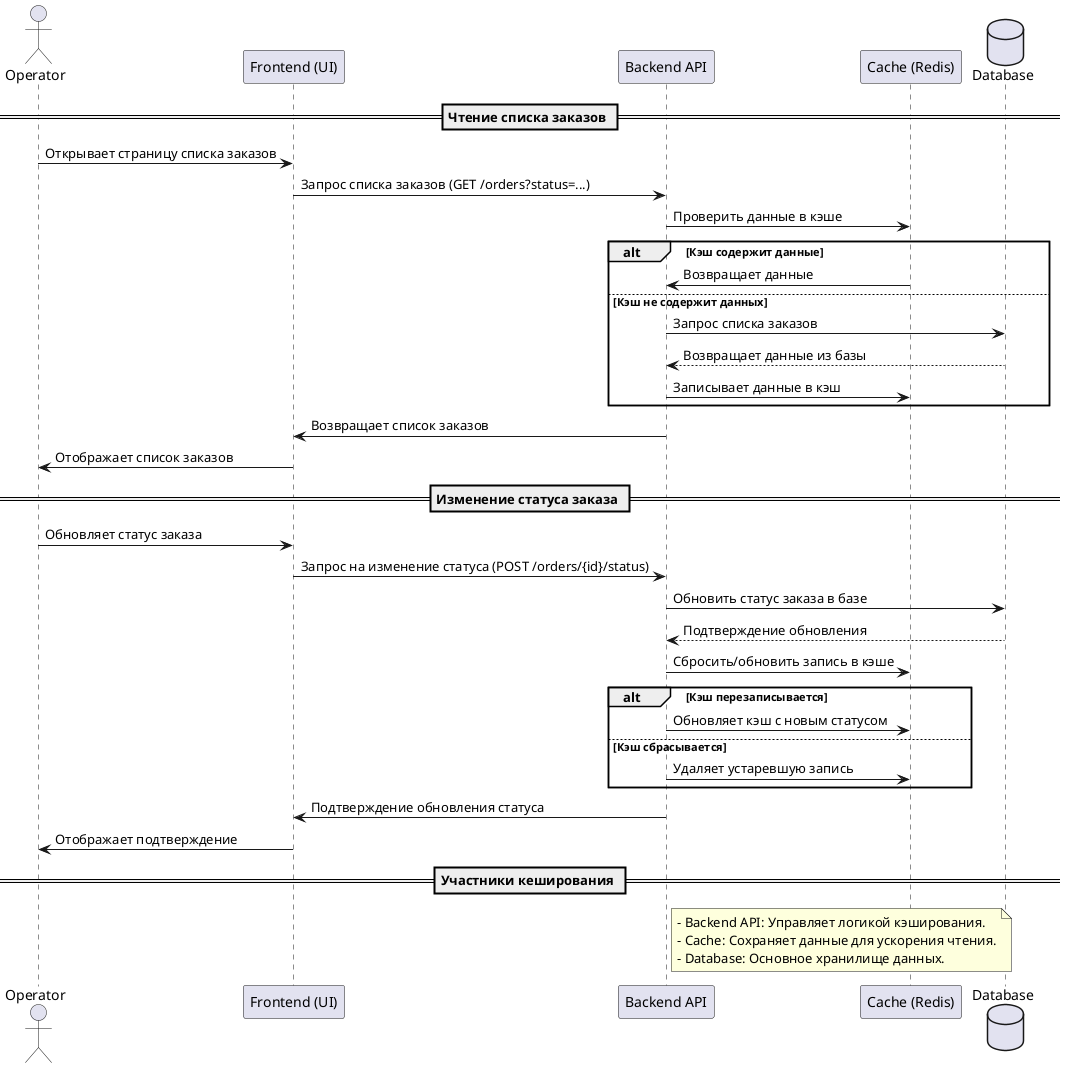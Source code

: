 @startuml
actor Operator as Op
participant "Frontend (UI)" as FE
participant "Backend API" as BE
participant "Cache (Redis)" as Cache
database "Database" as DB

== Чтение списка заказов ==
Op -> FE: Открывает страницу списка заказов
FE -> BE: Запрос списка заказов (GET /orders?status=...)
BE -> Cache: Проверить данные в кэше
alt Кэш содержит данные
    Cache -> BE: Возвращает данные
else Кэш не содержит данных
    BE -> DB: Запрос списка заказов
    DB --> BE: Возвращает данные из базы
    BE -> Cache: Записывает данные в кэш
end
BE -> FE: Возвращает список заказов
FE -> Op: Отображает список заказов

== Изменение статуса заказа ==
Op -> FE: Обновляет статус заказа
FE -> BE: Запрос на изменение статуса (POST /orders/{id}/status)
BE -> DB: Обновить статус заказа в базе
DB --> BE: Подтверждение обновления
BE -> Cache: Сбросить/обновить запись в кэше
alt Кэш перезаписывается
    BE -> Cache: Обновляет кэш с новым статусом
else Кэш сбрасывается
    BE -> Cache: Удаляет устаревшую запись
end
BE -> FE: Подтверждение обновления статуса
FE -> Op: Отображает подтверждение

== Участники кеширования ==
note right of BE
- Backend API: Управляет логикой кэширования.
- Cache: Сохраняет данные для ускорения чтения.
- Database: Основное хранилище данных.
end note

@enduml
